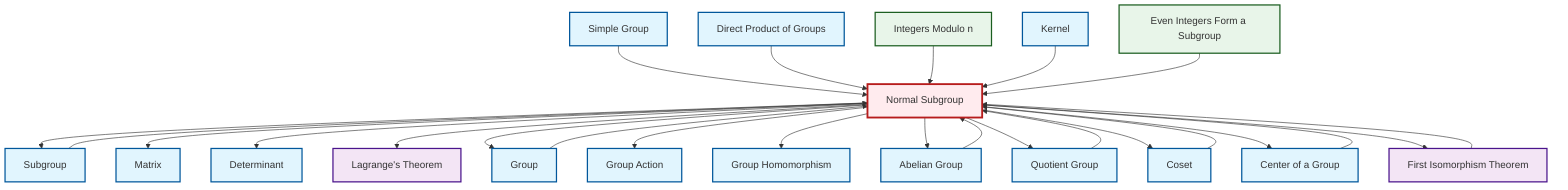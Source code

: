 graph TD
    classDef definition fill:#e1f5fe,stroke:#01579b,stroke-width:2px
    classDef theorem fill:#f3e5f5,stroke:#4a148c,stroke-width:2px
    classDef axiom fill:#fff3e0,stroke:#e65100,stroke-width:2px
    classDef example fill:#e8f5e9,stroke:#1b5e20,stroke-width:2px
    classDef current fill:#ffebee,stroke:#b71c1c,stroke-width:3px
    def-simple-group["Simple Group"]:::definition
    def-kernel["Kernel"]:::definition
    def-normal-subgroup["Normal Subgroup"]:::definition
    def-group["Group"]:::definition
    def-homomorphism["Group Homomorphism"]:::definition
    thm-lagrange["Lagrange's Theorem"]:::theorem
    def-center-of-group["Center of a Group"]:::definition
    def-direct-product["Direct Product of Groups"]:::definition
    def-determinant["Determinant"]:::definition
    def-matrix["Matrix"]:::definition
    def-subgroup["Subgroup"]:::definition
    thm-first-isomorphism["First Isomorphism Theorem"]:::theorem
    ex-even-integers-subgroup["Even Integers Form a Subgroup"]:::example
    def-abelian-group["Abelian Group"]:::definition
    ex-quotient-integers-mod-n["Integers Modulo n"]:::example
    def-coset["Coset"]:::definition
    def-quotient-group["Quotient Group"]:::definition
    def-group-action["Group Action"]:::definition
    def-normal-subgroup --> def-subgroup
    def-quotient-group --> def-normal-subgroup
    def-normal-subgroup --> def-matrix
    def-normal-subgroup --> def-determinant
    def-normal-subgroup --> thm-lagrange
    def-normal-subgroup --> def-group
    def-normal-subgroup --> def-group-action
    def-simple-group --> def-normal-subgroup
    def-group --> def-normal-subgroup
    def-normal-subgroup --> def-homomorphism
    def-direct-product --> def-normal-subgroup
    def-center-of-group --> def-normal-subgroup
    def-normal-subgroup --> def-abelian-group
    ex-quotient-integers-mod-n --> def-normal-subgroup
    def-normal-subgroup --> def-quotient-group
    def-kernel --> def-normal-subgroup
    def-normal-subgroup --> def-coset
    def-coset --> def-normal-subgroup
    thm-first-isomorphism --> def-normal-subgroup
    def-subgroup --> def-normal-subgroup
    def-normal-subgroup --> def-center-of-group
    def-normal-subgroup --> thm-first-isomorphism
    ex-even-integers-subgroup --> def-normal-subgroup
    def-abelian-group --> def-normal-subgroup
    class def-normal-subgroup current